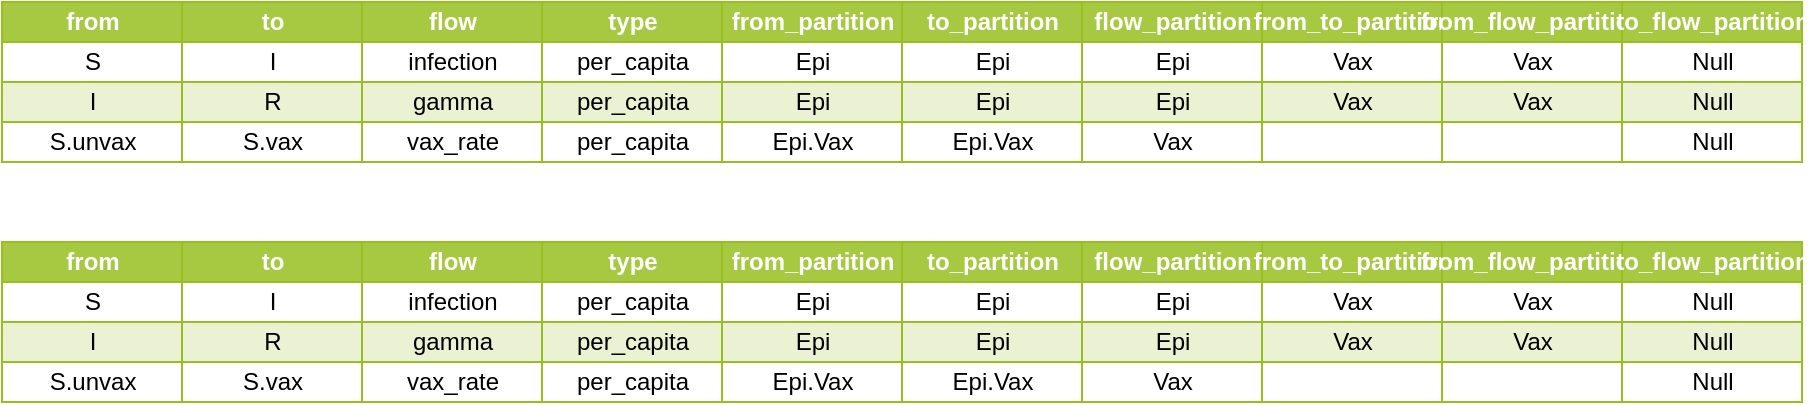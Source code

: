 <mxfile>
    <diagram id="IT3_-2kzGALsQ2sMA8hH" name="Page-1">
        <mxGraphModel dx="667" dy="497" grid="1" gridSize="10" guides="1" tooltips="1" connect="1" arrows="1" fold="1" page="1" pageScale="1" pageWidth="700" pageHeight="1400" math="0" shadow="0">
            <root>
                <mxCell id="0"/>
                <mxCell id="1" parent="0"/>
                <mxCell id="2" value="Assets" style="childLayout=tableLayout;recursiveResize=0;strokeColor=#98bf21;fillColor=#ffffff;shadow=0;rounded=0;glass=0;" parent="1" vertex="1">
                    <mxGeometry width="900" height="80" as="geometry"/>
                </mxCell>
                <mxCell id="3" style="shape=tableRow;horizontal=0;startSize=0;swimlaneHead=0;swimlaneBody=0;top=0;left=0;bottom=0;right=0;dropTarget=0;collapsible=0;recursiveResize=0;expand=0;fontStyle=0;strokeColor=inherit;fillColor=#ffffff;" parent="2" vertex="1">
                    <mxGeometry width="900" height="20" as="geometry"/>
                </mxCell>
                <mxCell id="4" value="from" style="connectable=0;recursiveResize=0;strokeColor=inherit;fillColor=#A7C942;align=center;fontStyle=1;fontColor=#ffffff;html=1;" parent="3" vertex="1">
                    <mxGeometry width="90" height="20" as="geometry">
                        <mxRectangle width="90" height="20" as="alternateBounds"/>
                    </mxGeometry>
                </mxCell>
                <mxCell id="5" value="to" style="connectable=0;recursiveResize=0;strokeColor=inherit;fillColor=#A7C942;align=center;fontStyle=1;fontColor=#ffffff;html=1;" parent="3" vertex="1">
                    <mxGeometry x="90" width="90" height="20" as="geometry">
                        <mxRectangle width="90" height="20" as="alternateBounds"/>
                    </mxGeometry>
                </mxCell>
                <mxCell id="6" value="flow" style="connectable=0;recursiveResize=0;strokeColor=inherit;fillColor=#A7C942;align=center;fontStyle=1;fontColor=#ffffff;html=1;" parent="3" vertex="1">
                    <mxGeometry x="180" width="90" height="20" as="geometry">
                        <mxRectangle width="90" height="20" as="alternateBounds"/>
                    </mxGeometry>
                </mxCell>
                <mxCell id="7" value="type" style="connectable=0;recursiveResize=0;strokeColor=inherit;fillColor=#A7C942;align=center;fontStyle=1;fontColor=#ffffff;html=1;" parent="3" vertex="1">
                    <mxGeometry x="270" width="90" height="20" as="geometry">
                        <mxRectangle width="90" height="20" as="alternateBounds"/>
                    </mxGeometry>
                </mxCell>
                <mxCell id="8" value="from_partition" style="connectable=0;recursiveResize=0;strokeColor=inherit;fillColor=#A7C942;align=center;fontStyle=1;fontColor=#ffffff;html=1;" parent="3" vertex="1">
                    <mxGeometry x="360" width="90" height="20" as="geometry">
                        <mxRectangle width="90" height="20" as="alternateBounds"/>
                    </mxGeometry>
                </mxCell>
                <mxCell id="9" value="to_partition" style="connectable=0;recursiveResize=0;strokeColor=inherit;fillColor=#A7C942;align=center;fontStyle=1;fontColor=#ffffff;html=1;" parent="3" vertex="1">
                    <mxGeometry x="450" width="90" height="20" as="geometry">
                        <mxRectangle width="90" height="20" as="alternateBounds"/>
                    </mxGeometry>
                </mxCell>
                <mxCell id="10" value="flow_partition" style="connectable=0;recursiveResize=0;strokeColor=inherit;fillColor=#A7C942;align=center;fontStyle=1;fontColor=#ffffff;html=1;" parent="3" vertex="1">
                    <mxGeometry x="540" width="90" height="20" as="geometry">
                        <mxRectangle width="90" height="20" as="alternateBounds"/>
                    </mxGeometry>
                </mxCell>
                <mxCell id="11" value="from_to_partition" style="connectable=0;recursiveResize=0;strokeColor=inherit;fillColor=#A7C942;align=center;fontStyle=1;fontColor=#ffffff;html=1;" parent="3" vertex="1">
                    <mxGeometry x="630" width="90" height="20" as="geometry">
                        <mxRectangle width="90" height="20" as="alternateBounds"/>
                    </mxGeometry>
                </mxCell>
                <mxCell id="12" value="from_flow_partition" style="connectable=0;recursiveResize=0;strokeColor=inherit;fillColor=#A7C942;align=center;fontStyle=1;fontColor=#ffffff;html=1;" parent="3" vertex="1">
                    <mxGeometry x="720" width="90" height="20" as="geometry">
                        <mxRectangle width="90" height="20" as="alternateBounds"/>
                    </mxGeometry>
                </mxCell>
                <mxCell id="13" value="to_flow_partition" style="connectable=0;recursiveResize=0;strokeColor=inherit;fillColor=#A7C942;align=center;fontStyle=1;fontColor=#ffffff;html=1;" parent="3" vertex="1">
                    <mxGeometry x="810" width="90" height="20" as="geometry">
                        <mxRectangle width="90" height="20" as="alternateBounds"/>
                    </mxGeometry>
                </mxCell>
                <mxCell id="14" style="shape=tableRow;horizontal=0;startSize=0;swimlaneHead=0;swimlaneBody=0;top=0;left=0;bottom=0;right=0;dropTarget=0;collapsible=0;recursiveResize=0;expand=0;fontStyle=0;strokeColor=inherit;fillColor=#ffffff;" parent="2" vertex="1">
                    <mxGeometry y="20" width="900" height="20" as="geometry"/>
                </mxCell>
                <mxCell id="15" value="S" style="connectable=0;recursiveResize=0;strokeColor=inherit;fillColor=#ffffff;align=center;fontStyle=0;fontColor=030303;html=1;" parent="14" vertex="1">
                    <mxGeometry width="90" height="20" as="geometry">
                        <mxRectangle width="90" height="20" as="alternateBounds"/>
                    </mxGeometry>
                </mxCell>
                <mxCell id="16" value="I" style="connectable=0;recursiveResize=0;strokeColor=inherit;fillColor=#ffffff;align=center;fontStyle=0;fontColor=030303;html=1;" parent="14" vertex="1">
                    <mxGeometry x="90" width="90" height="20" as="geometry">
                        <mxRectangle width="90" height="20" as="alternateBounds"/>
                    </mxGeometry>
                </mxCell>
                <mxCell id="17" value="infection" style="connectable=0;recursiveResize=0;strokeColor=inherit;fillColor=#ffffff;align=center;fontStyle=0;fontColor=030303;html=1;" parent="14" vertex="1">
                    <mxGeometry x="180" width="90" height="20" as="geometry">
                        <mxRectangle width="90" height="20" as="alternateBounds"/>
                    </mxGeometry>
                </mxCell>
                <mxCell id="18" value="per_capita" style="connectable=0;recursiveResize=0;strokeColor=inherit;fillColor=#ffffff;align=center;fontStyle=0;fontColor=030303;html=1;" parent="14" vertex="1">
                    <mxGeometry x="270" width="90" height="20" as="geometry">
                        <mxRectangle width="90" height="20" as="alternateBounds"/>
                    </mxGeometry>
                </mxCell>
                <mxCell id="19" value="Epi" style="connectable=0;recursiveResize=0;strokeColor=inherit;fillColor=#ffffff;align=center;fontStyle=0;fontColor=030303;html=1;" parent="14" vertex="1">
                    <mxGeometry x="360" width="90" height="20" as="geometry">
                        <mxRectangle width="90" height="20" as="alternateBounds"/>
                    </mxGeometry>
                </mxCell>
                <mxCell id="20" value="Epi" style="connectable=0;recursiveResize=0;strokeColor=inherit;fillColor=#ffffff;align=center;fontStyle=0;fontColor=030303;html=1;" parent="14" vertex="1">
                    <mxGeometry x="450" width="90" height="20" as="geometry">
                        <mxRectangle width="90" height="20" as="alternateBounds"/>
                    </mxGeometry>
                </mxCell>
                <mxCell id="21" value="Epi" style="connectable=0;recursiveResize=0;strokeColor=inherit;fillColor=#ffffff;align=center;fontStyle=0;fontColor=030303;html=1;" parent="14" vertex="1">
                    <mxGeometry x="540" width="90" height="20" as="geometry">
                        <mxRectangle width="90" height="20" as="alternateBounds"/>
                    </mxGeometry>
                </mxCell>
                <mxCell id="22" value="Vax" style="connectable=0;recursiveResize=0;strokeColor=inherit;fillColor=#ffffff;align=center;fontStyle=0;fontColor=030303;html=1;" parent="14" vertex="1">
                    <mxGeometry x="630" width="90" height="20" as="geometry">
                        <mxRectangle width="90" height="20" as="alternateBounds"/>
                    </mxGeometry>
                </mxCell>
                <mxCell id="23" value="Vax" style="connectable=0;recursiveResize=0;strokeColor=inherit;fillColor=#ffffff;align=center;fontStyle=0;fontColor=030303;html=1;" parent="14" vertex="1">
                    <mxGeometry x="720" width="90" height="20" as="geometry">
                        <mxRectangle width="90" height="20" as="alternateBounds"/>
                    </mxGeometry>
                </mxCell>
                <mxCell id="24" value="Null" style="connectable=0;recursiveResize=0;strokeColor=inherit;fillColor=#ffffff;align=center;fontStyle=0;fontColor=030303;html=1;" parent="14" vertex="1">
                    <mxGeometry x="810" width="90" height="20" as="geometry">
                        <mxRectangle width="90" height="20" as="alternateBounds"/>
                    </mxGeometry>
                </mxCell>
                <mxCell id="25" style="shape=tableRow;horizontal=0;startSize=0;swimlaneHead=0;swimlaneBody=0;top=0;left=0;bottom=0;right=0;dropTarget=0;collapsible=0;recursiveResize=0;expand=0;fontStyle=0;strokeColor=inherit;fillColor=#ffffff;" parent="2" vertex="1">
                    <mxGeometry y="40" width="900" height="20" as="geometry"/>
                </mxCell>
                <mxCell id="26" value="I" style="connectable=0;recursiveResize=0;strokeColor=inherit;fillColor=#EAF2D3;align=center;fontStyle=0;fontColor=030303;html=1;" parent="25" vertex="1">
                    <mxGeometry width="90" height="20" as="geometry">
                        <mxRectangle width="90" height="20" as="alternateBounds"/>
                    </mxGeometry>
                </mxCell>
                <mxCell id="27" value="R" style="connectable=0;recursiveResize=0;strokeColor=inherit;fillColor=#EAF2D3;align=center;fontStyle=0;fontColor=030303;html=1;" parent="25" vertex="1">
                    <mxGeometry x="90" width="90" height="20" as="geometry">
                        <mxRectangle width="90" height="20" as="alternateBounds"/>
                    </mxGeometry>
                </mxCell>
                <mxCell id="28" value="gamma" style="connectable=0;recursiveResize=0;strokeColor=inherit;fillColor=#EAF2D3;align=center;fontStyle=0;fontColor=030303;html=1;" parent="25" vertex="1">
                    <mxGeometry x="180" width="90" height="20" as="geometry">
                        <mxRectangle width="90" height="20" as="alternateBounds"/>
                    </mxGeometry>
                </mxCell>
                <mxCell id="29" value="per_capita" style="connectable=0;recursiveResize=0;strokeColor=inherit;fillColor=#EAF2D3;align=center;fontStyle=0;fontColor=030303;html=1;" parent="25" vertex="1">
                    <mxGeometry x="270" width="90" height="20" as="geometry">
                        <mxRectangle width="90" height="20" as="alternateBounds"/>
                    </mxGeometry>
                </mxCell>
                <mxCell id="30" value="Epi" style="connectable=0;recursiveResize=0;strokeColor=inherit;fillColor=#EAF2D3;align=center;fontStyle=0;fontColor=030303;html=1;" parent="25" vertex="1">
                    <mxGeometry x="360" width="90" height="20" as="geometry">
                        <mxRectangle width="90" height="20" as="alternateBounds"/>
                    </mxGeometry>
                </mxCell>
                <mxCell id="31" value="Epi" style="connectable=0;recursiveResize=0;strokeColor=inherit;fillColor=#EAF2D3;align=center;fontStyle=0;fontColor=030303;html=1;" parent="25" vertex="1">
                    <mxGeometry x="450" width="90" height="20" as="geometry">
                        <mxRectangle width="90" height="20" as="alternateBounds"/>
                    </mxGeometry>
                </mxCell>
                <mxCell id="32" value="Epi" style="connectable=0;recursiveResize=0;strokeColor=inherit;fillColor=#EAF2D3;align=center;fontStyle=0;fontColor=030303;html=1;" parent="25" vertex="1">
                    <mxGeometry x="540" width="90" height="20" as="geometry">
                        <mxRectangle width="90" height="20" as="alternateBounds"/>
                    </mxGeometry>
                </mxCell>
                <mxCell id="33" value="Vax" style="connectable=0;recursiveResize=0;strokeColor=inherit;fillColor=#EAF2D3;align=center;fontStyle=0;fontColor=030303;html=1;" parent="25" vertex="1">
                    <mxGeometry x="630" width="90" height="20" as="geometry">
                        <mxRectangle width="90" height="20" as="alternateBounds"/>
                    </mxGeometry>
                </mxCell>
                <mxCell id="34" value="Vax" style="connectable=0;recursiveResize=0;strokeColor=inherit;fillColor=#EAF2D3;align=center;fontStyle=0;fontColor=030303;html=1;" parent="25" vertex="1">
                    <mxGeometry x="720" width="90" height="20" as="geometry">
                        <mxRectangle width="90" height="20" as="alternateBounds"/>
                    </mxGeometry>
                </mxCell>
                <mxCell id="35" value="Null" style="connectable=0;recursiveResize=0;strokeColor=inherit;fillColor=#EAF2D3;align=center;fontStyle=0;fontColor=030303;html=1;" parent="25" vertex="1">
                    <mxGeometry x="810" width="90" height="20" as="geometry">
                        <mxRectangle width="90" height="20" as="alternateBounds"/>
                    </mxGeometry>
                </mxCell>
                <mxCell id="36" style="shape=tableRow;horizontal=0;startSize=0;swimlaneHead=0;swimlaneBody=0;top=0;left=0;bottom=0;right=0;dropTarget=0;collapsible=0;recursiveResize=0;expand=0;fontStyle=0;strokeColor=inherit;fillColor=#ffffff;" parent="2" vertex="1">
                    <mxGeometry y="60" width="900" height="20" as="geometry"/>
                </mxCell>
                <mxCell id="37" value="S.unvax" style="connectable=0;recursiveResize=0;strokeColor=inherit;fillColor=#ffffff;align=center;fontStyle=0;fontColor=030303;html=1;" parent="36" vertex="1">
                    <mxGeometry width="90" height="20" as="geometry">
                        <mxRectangle width="90" height="20" as="alternateBounds"/>
                    </mxGeometry>
                </mxCell>
                <mxCell id="38" value="S.vax" style="connectable=0;recursiveResize=0;strokeColor=inherit;fillColor=#ffffff;align=center;fontStyle=0;fontColor=030303;html=1;" parent="36" vertex="1">
                    <mxGeometry x="90" width="90" height="20" as="geometry">
                        <mxRectangle width="90" height="20" as="alternateBounds"/>
                    </mxGeometry>
                </mxCell>
                <mxCell id="39" value="vax_rate" style="connectable=0;recursiveResize=0;strokeColor=inherit;fillColor=#ffffff;align=center;fontStyle=0;fontColor=030303;html=1;" parent="36" vertex="1">
                    <mxGeometry x="180" width="90" height="20" as="geometry">
                        <mxRectangle width="90" height="20" as="alternateBounds"/>
                    </mxGeometry>
                </mxCell>
                <mxCell id="40" value="per_capita" style="connectable=0;recursiveResize=0;strokeColor=inherit;fillColor=#ffffff;align=center;fontStyle=0;fontColor=030303;html=1;" parent="36" vertex="1">
                    <mxGeometry x="270" width="90" height="20" as="geometry">
                        <mxRectangle width="90" height="20" as="alternateBounds"/>
                    </mxGeometry>
                </mxCell>
                <mxCell id="41" value="Epi.Vax" style="connectable=0;recursiveResize=0;strokeColor=inherit;fillColor=#ffffff;align=center;fontStyle=0;fontColor=030303;html=1;" parent="36" vertex="1">
                    <mxGeometry x="360" width="90" height="20" as="geometry">
                        <mxRectangle width="90" height="20" as="alternateBounds"/>
                    </mxGeometry>
                </mxCell>
                <mxCell id="42" value="Epi.Vax" style="connectable=0;recursiveResize=0;strokeColor=inherit;fillColor=#ffffff;align=center;fontStyle=0;fontColor=030303;html=1;" parent="36" vertex="1">
                    <mxGeometry x="450" width="90" height="20" as="geometry">
                        <mxRectangle width="90" height="20" as="alternateBounds"/>
                    </mxGeometry>
                </mxCell>
                <mxCell id="43" value="Vax" style="connectable=0;recursiveResize=0;strokeColor=inherit;fillColor=#ffffff;align=center;fontStyle=0;fontColor=030303;html=1;" parent="36" vertex="1">
                    <mxGeometry x="540" width="90" height="20" as="geometry">
                        <mxRectangle width="90" height="20" as="alternateBounds"/>
                    </mxGeometry>
                </mxCell>
                <mxCell id="44" value="" style="connectable=0;recursiveResize=0;strokeColor=inherit;fillColor=#ffffff;align=center;fontStyle=0;fontColor=030303;html=1;" parent="36" vertex="1">
                    <mxGeometry x="630" width="90" height="20" as="geometry">
                        <mxRectangle width="90" height="20" as="alternateBounds"/>
                    </mxGeometry>
                </mxCell>
                <mxCell id="45" value="" style="connectable=0;recursiveResize=0;strokeColor=inherit;fillColor=#ffffff;align=center;fontStyle=0;fontColor=030303;html=1;" parent="36" vertex="1">
                    <mxGeometry x="720" width="90" height="20" as="geometry">
                        <mxRectangle width="90" height="20" as="alternateBounds"/>
                    </mxGeometry>
                </mxCell>
                <mxCell id="46" value="Null" style="connectable=0;recursiveResize=0;strokeColor=inherit;fillColor=#ffffff;align=center;fontStyle=0;fontColor=030303;html=1;" parent="36" vertex="1">
                    <mxGeometry x="810" width="90" height="20" as="geometry">
                        <mxRectangle width="90" height="20" as="alternateBounds"/>
                    </mxGeometry>
                </mxCell>
                <mxCell id="47" value="Assets" style="childLayout=tableLayout;recursiveResize=0;strokeColor=#98bf21;fillColor=#ffffff;shadow=0;rounded=0;glass=0;" vertex="1" parent="1">
                    <mxGeometry y="120" width="900" height="80" as="geometry"/>
                </mxCell>
                <mxCell id="48" style="shape=tableRow;horizontal=0;startSize=0;swimlaneHead=0;swimlaneBody=0;top=0;left=0;bottom=0;right=0;dropTarget=0;collapsible=0;recursiveResize=0;expand=0;fontStyle=0;strokeColor=inherit;fillColor=#ffffff;" vertex="1" parent="47">
                    <mxGeometry width="900" height="20" as="geometry"/>
                </mxCell>
                <mxCell id="49" value="from" style="connectable=0;recursiveResize=0;strokeColor=inherit;fillColor=#A7C942;align=center;fontStyle=1;fontColor=#ffffff;html=1;" vertex="1" parent="48">
                    <mxGeometry width="90" height="20" as="geometry">
                        <mxRectangle width="90" height="20" as="alternateBounds"/>
                    </mxGeometry>
                </mxCell>
                <mxCell id="50" value="to" style="connectable=0;recursiveResize=0;strokeColor=inherit;fillColor=#A7C942;align=center;fontStyle=1;fontColor=#ffffff;html=1;" vertex="1" parent="48">
                    <mxGeometry x="90" width="90" height="20" as="geometry">
                        <mxRectangle width="90" height="20" as="alternateBounds"/>
                    </mxGeometry>
                </mxCell>
                <mxCell id="51" value="flow" style="connectable=0;recursiveResize=0;strokeColor=inherit;fillColor=#A7C942;align=center;fontStyle=1;fontColor=#ffffff;html=1;" vertex="1" parent="48">
                    <mxGeometry x="180" width="90" height="20" as="geometry">
                        <mxRectangle width="90" height="20" as="alternateBounds"/>
                    </mxGeometry>
                </mxCell>
                <mxCell id="52" value="type" style="connectable=0;recursiveResize=0;strokeColor=inherit;fillColor=#A7C942;align=center;fontStyle=1;fontColor=#ffffff;html=1;" vertex="1" parent="48">
                    <mxGeometry x="270" width="90" height="20" as="geometry">
                        <mxRectangle width="90" height="20" as="alternateBounds"/>
                    </mxGeometry>
                </mxCell>
                <mxCell id="53" value="from_partition" style="connectable=0;recursiveResize=0;strokeColor=inherit;fillColor=#A7C942;align=center;fontStyle=1;fontColor=#ffffff;html=1;" vertex="1" parent="48">
                    <mxGeometry x="360" width="90" height="20" as="geometry">
                        <mxRectangle width="90" height="20" as="alternateBounds"/>
                    </mxGeometry>
                </mxCell>
                <mxCell id="54" value="to_partition" style="connectable=0;recursiveResize=0;strokeColor=inherit;fillColor=#A7C942;align=center;fontStyle=1;fontColor=#ffffff;html=1;" vertex="1" parent="48">
                    <mxGeometry x="450" width="90" height="20" as="geometry">
                        <mxRectangle width="90" height="20" as="alternateBounds"/>
                    </mxGeometry>
                </mxCell>
                <mxCell id="55" value="flow_partition" style="connectable=0;recursiveResize=0;strokeColor=inherit;fillColor=#A7C942;align=center;fontStyle=1;fontColor=#ffffff;html=1;" vertex="1" parent="48">
                    <mxGeometry x="540" width="90" height="20" as="geometry">
                        <mxRectangle width="90" height="20" as="alternateBounds"/>
                    </mxGeometry>
                </mxCell>
                <mxCell id="56" value="from_to_partition" style="connectable=0;recursiveResize=0;strokeColor=inherit;fillColor=#A7C942;align=center;fontStyle=1;fontColor=#ffffff;html=1;" vertex="1" parent="48">
                    <mxGeometry x="630" width="90" height="20" as="geometry">
                        <mxRectangle width="90" height="20" as="alternateBounds"/>
                    </mxGeometry>
                </mxCell>
                <mxCell id="57" value="from_flow_partition" style="connectable=0;recursiveResize=0;strokeColor=inherit;fillColor=#A7C942;align=center;fontStyle=1;fontColor=#ffffff;html=1;" vertex="1" parent="48">
                    <mxGeometry x="720" width="90" height="20" as="geometry">
                        <mxRectangle width="90" height="20" as="alternateBounds"/>
                    </mxGeometry>
                </mxCell>
                <mxCell id="58" value="to_flow_partition" style="connectable=0;recursiveResize=0;strokeColor=inherit;fillColor=#A7C942;align=center;fontStyle=1;fontColor=#ffffff;html=1;" vertex="1" parent="48">
                    <mxGeometry x="810" width="90" height="20" as="geometry">
                        <mxRectangle width="90" height="20" as="alternateBounds"/>
                    </mxGeometry>
                </mxCell>
                <mxCell id="59" style="shape=tableRow;horizontal=0;startSize=0;swimlaneHead=0;swimlaneBody=0;top=0;left=0;bottom=0;right=0;dropTarget=0;collapsible=0;recursiveResize=0;expand=0;fontStyle=0;strokeColor=inherit;fillColor=#ffffff;" vertex="1" parent="47">
                    <mxGeometry y="20" width="900" height="20" as="geometry"/>
                </mxCell>
                <mxCell id="60" value="S" style="connectable=0;recursiveResize=0;strokeColor=inherit;fillColor=#ffffff;align=center;fontStyle=0;fontColor=030303;html=1;" vertex="1" parent="59">
                    <mxGeometry width="90" height="20" as="geometry">
                        <mxRectangle width="90" height="20" as="alternateBounds"/>
                    </mxGeometry>
                </mxCell>
                <mxCell id="61" value="I" style="connectable=0;recursiveResize=0;strokeColor=inherit;fillColor=#ffffff;align=center;fontStyle=0;fontColor=030303;html=1;" vertex="1" parent="59">
                    <mxGeometry x="90" width="90" height="20" as="geometry">
                        <mxRectangle width="90" height="20" as="alternateBounds"/>
                    </mxGeometry>
                </mxCell>
                <mxCell id="62" value="infection" style="connectable=0;recursiveResize=0;strokeColor=inherit;fillColor=#ffffff;align=center;fontStyle=0;fontColor=030303;html=1;" vertex="1" parent="59">
                    <mxGeometry x="180" width="90" height="20" as="geometry">
                        <mxRectangle width="90" height="20" as="alternateBounds"/>
                    </mxGeometry>
                </mxCell>
                <mxCell id="63" value="per_capita" style="connectable=0;recursiveResize=0;strokeColor=inherit;fillColor=#ffffff;align=center;fontStyle=0;fontColor=030303;html=1;" vertex="1" parent="59">
                    <mxGeometry x="270" width="90" height="20" as="geometry">
                        <mxRectangle width="90" height="20" as="alternateBounds"/>
                    </mxGeometry>
                </mxCell>
                <mxCell id="64" value="Epi" style="connectable=0;recursiveResize=0;strokeColor=inherit;fillColor=#ffffff;align=center;fontStyle=0;fontColor=030303;html=1;" vertex="1" parent="59">
                    <mxGeometry x="360" width="90" height="20" as="geometry">
                        <mxRectangle width="90" height="20" as="alternateBounds"/>
                    </mxGeometry>
                </mxCell>
                <mxCell id="65" value="Epi" style="connectable=0;recursiveResize=0;strokeColor=inherit;fillColor=#ffffff;align=center;fontStyle=0;fontColor=030303;html=1;" vertex="1" parent="59">
                    <mxGeometry x="450" width="90" height="20" as="geometry">
                        <mxRectangle width="90" height="20" as="alternateBounds"/>
                    </mxGeometry>
                </mxCell>
                <mxCell id="66" value="Epi" style="connectable=0;recursiveResize=0;strokeColor=inherit;fillColor=#ffffff;align=center;fontStyle=0;fontColor=030303;html=1;" vertex="1" parent="59">
                    <mxGeometry x="540" width="90" height="20" as="geometry">
                        <mxRectangle width="90" height="20" as="alternateBounds"/>
                    </mxGeometry>
                </mxCell>
                <mxCell id="67" value="Vax" style="connectable=0;recursiveResize=0;strokeColor=inherit;fillColor=#ffffff;align=center;fontStyle=0;fontColor=030303;html=1;" vertex="1" parent="59">
                    <mxGeometry x="630" width="90" height="20" as="geometry">
                        <mxRectangle width="90" height="20" as="alternateBounds"/>
                    </mxGeometry>
                </mxCell>
                <mxCell id="68" value="Vax" style="connectable=0;recursiveResize=0;strokeColor=inherit;fillColor=#ffffff;align=center;fontStyle=0;fontColor=030303;html=1;" vertex="1" parent="59">
                    <mxGeometry x="720" width="90" height="20" as="geometry">
                        <mxRectangle width="90" height="20" as="alternateBounds"/>
                    </mxGeometry>
                </mxCell>
                <mxCell id="69" value="Null" style="connectable=0;recursiveResize=0;strokeColor=inherit;fillColor=#ffffff;align=center;fontStyle=0;fontColor=030303;html=1;" vertex="1" parent="59">
                    <mxGeometry x="810" width="90" height="20" as="geometry">
                        <mxRectangle width="90" height="20" as="alternateBounds"/>
                    </mxGeometry>
                </mxCell>
                <mxCell id="70" style="shape=tableRow;horizontal=0;startSize=0;swimlaneHead=0;swimlaneBody=0;top=0;left=0;bottom=0;right=0;dropTarget=0;collapsible=0;recursiveResize=0;expand=0;fontStyle=0;strokeColor=inherit;fillColor=#ffffff;" vertex="1" parent="47">
                    <mxGeometry y="40" width="900" height="20" as="geometry"/>
                </mxCell>
                <mxCell id="71" value="I" style="connectable=0;recursiveResize=0;strokeColor=inherit;fillColor=#EAF2D3;align=center;fontStyle=0;fontColor=030303;html=1;" vertex="1" parent="70">
                    <mxGeometry width="90" height="20" as="geometry">
                        <mxRectangle width="90" height="20" as="alternateBounds"/>
                    </mxGeometry>
                </mxCell>
                <mxCell id="72" value="R" style="connectable=0;recursiveResize=0;strokeColor=inherit;fillColor=#EAF2D3;align=center;fontStyle=0;fontColor=030303;html=1;" vertex="1" parent="70">
                    <mxGeometry x="90" width="90" height="20" as="geometry">
                        <mxRectangle width="90" height="20" as="alternateBounds"/>
                    </mxGeometry>
                </mxCell>
                <mxCell id="73" value="gamma" style="connectable=0;recursiveResize=0;strokeColor=inherit;fillColor=#EAF2D3;align=center;fontStyle=0;fontColor=030303;html=1;" vertex="1" parent="70">
                    <mxGeometry x="180" width="90" height="20" as="geometry">
                        <mxRectangle width="90" height="20" as="alternateBounds"/>
                    </mxGeometry>
                </mxCell>
                <mxCell id="74" value="per_capita" style="connectable=0;recursiveResize=0;strokeColor=inherit;fillColor=#EAF2D3;align=center;fontStyle=0;fontColor=030303;html=1;" vertex="1" parent="70">
                    <mxGeometry x="270" width="90" height="20" as="geometry">
                        <mxRectangle width="90" height="20" as="alternateBounds"/>
                    </mxGeometry>
                </mxCell>
                <mxCell id="75" value="Epi" style="connectable=0;recursiveResize=0;strokeColor=inherit;fillColor=#EAF2D3;align=center;fontStyle=0;fontColor=030303;html=1;" vertex="1" parent="70">
                    <mxGeometry x="360" width="90" height="20" as="geometry">
                        <mxRectangle width="90" height="20" as="alternateBounds"/>
                    </mxGeometry>
                </mxCell>
                <mxCell id="76" value="Epi" style="connectable=0;recursiveResize=0;strokeColor=inherit;fillColor=#EAF2D3;align=center;fontStyle=0;fontColor=030303;html=1;" vertex="1" parent="70">
                    <mxGeometry x="450" width="90" height="20" as="geometry">
                        <mxRectangle width="90" height="20" as="alternateBounds"/>
                    </mxGeometry>
                </mxCell>
                <mxCell id="77" value="Epi" style="connectable=0;recursiveResize=0;strokeColor=inherit;fillColor=#EAF2D3;align=center;fontStyle=0;fontColor=030303;html=1;" vertex="1" parent="70">
                    <mxGeometry x="540" width="90" height="20" as="geometry">
                        <mxRectangle width="90" height="20" as="alternateBounds"/>
                    </mxGeometry>
                </mxCell>
                <mxCell id="78" value="Vax" style="connectable=0;recursiveResize=0;strokeColor=inherit;fillColor=#EAF2D3;align=center;fontStyle=0;fontColor=030303;html=1;" vertex="1" parent="70">
                    <mxGeometry x="630" width="90" height="20" as="geometry">
                        <mxRectangle width="90" height="20" as="alternateBounds"/>
                    </mxGeometry>
                </mxCell>
                <mxCell id="79" value="Vax" style="connectable=0;recursiveResize=0;strokeColor=inherit;fillColor=#EAF2D3;align=center;fontStyle=0;fontColor=030303;html=1;" vertex="1" parent="70">
                    <mxGeometry x="720" width="90" height="20" as="geometry">
                        <mxRectangle width="90" height="20" as="alternateBounds"/>
                    </mxGeometry>
                </mxCell>
                <mxCell id="80" value="Null" style="connectable=0;recursiveResize=0;strokeColor=inherit;fillColor=#EAF2D3;align=center;fontStyle=0;fontColor=030303;html=1;" vertex="1" parent="70">
                    <mxGeometry x="810" width="90" height="20" as="geometry">
                        <mxRectangle width="90" height="20" as="alternateBounds"/>
                    </mxGeometry>
                </mxCell>
                <mxCell id="81" style="shape=tableRow;horizontal=0;startSize=0;swimlaneHead=0;swimlaneBody=0;top=0;left=0;bottom=0;right=0;dropTarget=0;collapsible=0;recursiveResize=0;expand=0;fontStyle=0;strokeColor=inherit;fillColor=#ffffff;" vertex="1" parent="47">
                    <mxGeometry y="60" width="900" height="20" as="geometry"/>
                </mxCell>
                <mxCell id="82" value="S.unvax" style="connectable=0;recursiveResize=0;strokeColor=inherit;fillColor=#ffffff;align=center;fontStyle=0;fontColor=030303;html=1;" vertex="1" parent="81">
                    <mxGeometry width="90" height="20" as="geometry">
                        <mxRectangle width="90" height="20" as="alternateBounds"/>
                    </mxGeometry>
                </mxCell>
                <mxCell id="83" value="S.vax" style="connectable=0;recursiveResize=0;strokeColor=inherit;fillColor=#ffffff;align=center;fontStyle=0;fontColor=030303;html=1;" vertex="1" parent="81">
                    <mxGeometry x="90" width="90" height="20" as="geometry">
                        <mxRectangle width="90" height="20" as="alternateBounds"/>
                    </mxGeometry>
                </mxCell>
                <mxCell id="84" value="vax_rate" style="connectable=0;recursiveResize=0;strokeColor=inherit;fillColor=#ffffff;align=center;fontStyle=0;fontColor=030303;html=1;" vertex="1" parent="81">
                    <mxGeometry x="180" width="90" height="20" as="geometry">
                        <mxRectangle width="90" height="20" as="alternateBounds"/>
                    </mxGeometry>
                </mxCell>
                <mxCell id="85" value="per_capita" style="connectable=0;recursiveResize=0;strokeColor=inherit;fillColor=#ffffff;align=center;fontStyle=0;fontColor=030303;html=1;" vertex="1" parent="81">
                    <mxGeometry x="270" width="90" height="20" as="geometry">
                        <mxRectangle width="90" height="20" as="alternateBounds"/>
                    </mxGeometry>
                </mxCell>
                <mxCell id="86" value="Epi.Vax" style="connectable=0;recursiveResize=0;strokeColor=inherit;fillColor=#ffffff;align=center;fontStyle=0;fontColor=030303;html=1;" vertex="1" parent="81">
                    <mxGeometry x="360" width="90" height="20" as="geometry">
                        <mxRectangle width="90" height="20" as="alternateBounds"/>
                    </mxGeometry>
                </mxCell>
                <mxCell id="87" value="Epi.Vax" style="connectable=0;recursiveResize=0;strokeColor=inherit;fillColor=#ffffff;align=center;fontStyle=0;fontColor=030303;html=1;" vertex="1" parent="81">
                    <mxGeometry x="450" width="90" height="20" as="geometry">
                        <mxRectangle width="90" height="20" as="alternateBounds"/>
                    </mxGeometry>
                </mxCell>
                <mxCell id="88" value="Vax" style="connectable=0;recursiveResize=0;strokeColor=inherit;fillColor=#ffffff;align=center;fontStyle=0;fontColor=030303;html=1;" vertex="1" parent="81">
                    <mxGeometry x="540" width="90" height="20" as="geometry">
                        <mxRectangle width="90" height="20" as="alternateBounds"/>
                    </mxGeometry>
                </mxCell>
                <mxCell id="89" value="" style="connectable=0;recursiveResize=0;strokeColor=inherit;fillColor=#ffffff;align=center;fontStyle=0;fontColor=030303;html=1;" vertex="1" parent="81">
                    <mxGeometry x="630" width="90" height="20" as="geometry">
                        <mxRectangle width="90" height="20" as="alternateBounds"/>
                    </mxGeometry>
                </mxCell>
                <mxCell id="90" value="" style="connectable=0;recursiveResize=0;strokeColor=inherit;fillColor=#ffffff;align=center;fontStyle=0;fontColor=030303;html=1;" vertex="1" parent="81">
                    <mxGeometry x="720" width="90" height="20" as="geometry">
                        <mxRectangle width="90" height="20" as="alternateBounds"/>
                    </mxGeometry>
                </mxCell>
                <mxCell id="91" value="Null" style="connectable=0;recursiveResize=0;strokeColor=inherit;fillColor=#ffffff;align=center;fontStyle=0;fontColor=030303;html=1;" vertex="1" parent="81">
                    <mxGeometry x="810" width="90" height="20" as="geometry">
                        <mxRectangle width="90" height="20" as="alternateBounds"/>
                    </mxGeometry>
                </mxCell>
            </root>
        </mxGraphModel>
    </diagram>
</mxfile>